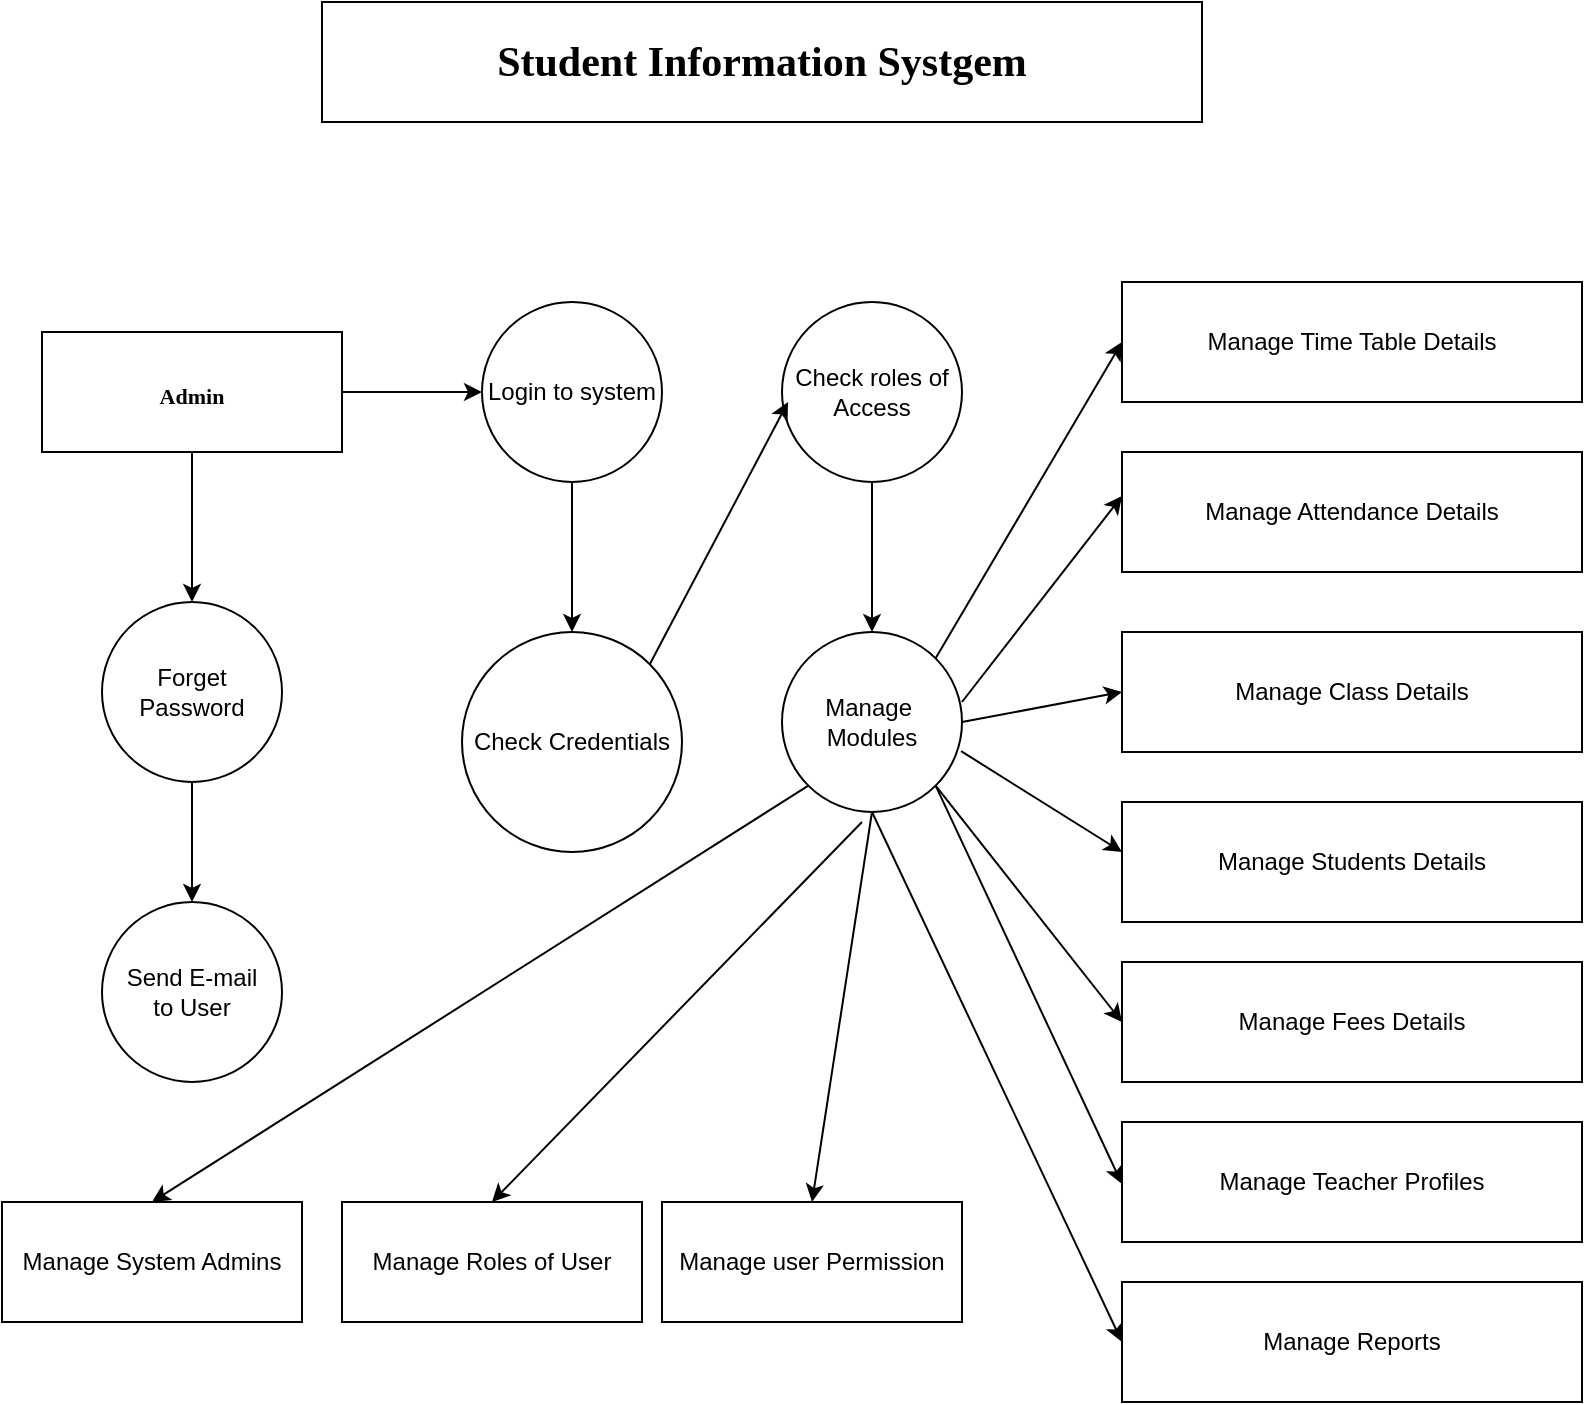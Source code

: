 <mxfile version="28.1.1">
  <diagram name="Page-1" id="TftPY1np0MsakTUMp3C1">
    <mxGraphModel dx="1415" dy="920" grid="1" gridSize="10" guides="1" tooltips="1" connect="1" arrows="1" fold="1" page="1" pageScale="1" pageWidth="850" pageHeight="1100" math="0" shadow="0">
      <root>
        <mxCell id="0" />
        <mxCell id="1" parent="0" />
        <mxCell id="ZvlUYsgylHT-BXOpxZWs-19" value="&lt;h2&gt;&lt;font face=&quot;Lucida Console&quot;&gt;&lt;span style=&quot;font-size: 21px;&quot;&gt;Student Information Systgem&lt;/span&gt;&lt;/font&gt;&lt;/h2&gt;" style="rounded=0;whiteSpace=wrap;html=1;" vertex="1" parent="1">
          <mxGeometry x="200" y="40" width="440" height="60" as="geometry" />
        </mxCell>
        <mxCell id="ZvlUYsgylHT-BXOpxZWs-20" value="Manage&amp;nbsp;&lt;div&gt;Modules&lt;/div&gt;" style="ellipse;whiteSpace=wrap;html=1;aspect=fixed;" vertex="1" parent="1">
          <mxGeometry x="430" y="355" width="90" height="90" as="geometry" />
        </mxCell>
        <mxCell id="ZvlUYsgylHT-BXOpxZWs-21" value="Send E-mail&lt;div&gt;to User&lt;/div&gt;" style="ellipse;whiteSpace=wrap;html=1;aspect=fixed;" vertex="1" parent="1">
          <mxGeometry x="90" y="490" width="90" height="90" as="geometry" />
        </mxCell>
        <mxCell id="ZvlUYsgylHT-BXOpxZWs-40" style="edgeStyle=orthogonalEdgeStyle;rounded=0;orthogonalLoop=1;jettySize=auto;html=1;exitX=0.5;exitY=1;exitDx=0;exitDy=0;entryX=0.5;entryY=0;entryDx=0;entryDy=0;" edge="1" parent="1" source="ZvlUYsgylHT-BXOpxZWs-22" target="ZvlUYsgylHT-BXOpxZWs-21">
          <mxGeometry relative="1" as="geometry" />
        </mxCell>
        <mxCell id="ZvlUYsgylHT-BXOpxZWs-22" value="Forget&lt;div&gt;Password&lt;/div&gt;" style="ellipse;whiteSpace=wrap;html=1;aspect=fixed;" vertex="1" parent="1">
          <mxGeometry x="90" y="340" width="90" height="90" as="geometry" />
        </mxCell>
        <mxCell id="ZvlUYsgylHT-BXOpxZWs-41" style="edgeStyle=orthogonalEdgeStyle;rounded=0;orthogonalLoop=1;jettySize=auto;html=1;exitX=0.5;exitY=1;exitDx=0;exitDy=0;entryX=0.5;entryY=0;entryDx=0;entryDy=0;" edge="1" parent="1" source="ZvlUYsgylHT-BXOpxZWs-23" target="ZvlUYsgylHT-BXOpxZWs-24">
          <mxGeometry relative="1" as="geometry" />
        </mxCell>
        <mxCell id="ZvlUYsgylHT-BXOpxZWs-23" value="Login to system" style="ellipse;whiteSpace=wrap;html=1;aspect=fixed;" vertex="1" parent="1">
          <mxGeometry x="280" y="190" width="90" height="90" as="geometry" />
        </mxCell>
        <mxCell id="ZvlUYsgylHT-BXOpxZWs-24" value="Check Credentials" style="ellipse;whiteSpace=wrap;html=1;aspect=fixed;" vertex="1" parent="1">
          <mxGeometry x="270" y="355" width="110" height="110" as="geometry" />
        </mxCell>
        <mxCell id="ZvlUYsgylHT-BXOpxZWs-43" style="edgeStyle=orthogonalEdgeStyle;rounded=0;orthogonalLoop=1;jettySize=auto;html=1;exitX=0.5;exitY=1;exitDx=0;exitDy=0;entryX=0.5;entryY=0;entryDx=0;entryDy=0;" edge="1" parent="1" source="ZvlUYsgylHT-BXOpxZWs-25" target="ZvlUYsgylHT-BXOpxZWs-20">
          <mxGeometry relative="1" as="geometry" />
        </mxCell>
        <mxCell id="ZvlUYsgylHT-BXOpxZWs-25" value="Check roles of&lt;div&gt;Access&lt;/div&gt;" style="ellipse;whiteSpace=wrap;html=1;aspect=fixed;" vertex="1" parent="1">
          <mxGeometry x="430" y="190" width="90" height="90" as="geometry" />
        </mxCell>
        <mxCell id="ZvlUYsgylHT-BXOpxZWs-26" style="edgeStyle=orthogonalEdgeStyle;rounded=0;orthogonalLoop=1;jettySize=auto;html=1;exitX=0.5;exitY=1;exitDx=0;exitDy=0;" edge="1" parent="1" source="ZvlUYsgylHT-BXOpxZWs-23" target="ZvlUYsgylHT-BXOpxZWs-23">
          <mxGeometry relative="1" as="geometry" />
        </mxCell>
        <mxCell id="ZvlUYsgylHT-BXOpxZWs-38" style="edgeStyle=orthogonalEdgeStyle;rounded=0;orthogonalLoop=1;jettySize=auto;html=1;exitX=1;exitY=0.5;exitDx=0;exitDy=0;entryX=0;entryY=0.5;entryDx=0;entryDy=0;" edge="1" parent="1" source="ZvlUYsgylHT-BXOpxZWs-27" target="ZvlUYsgylHT-BXOpxZWs-23">
          <mxGeometry relative="1" as="geometry" />
        </mxCell>
        <mxCell id="ZvlUYsgylHT-BXOpxZWs-39" style="edgeStyle=orthogonalEdgeStyle;rounded=0;orthogonalLoop=1;jettySize=auto;html=1;exitX=0.5;exitY=1;exitDx=0;exitDy=0;entryX=0.5;entryY=0;entryDx=0;entryDy=0;" edge="1" parent="1" source="ZvlUYsgylHT-BXOpxZWs-27" target="ZvlUYsgylHT-BXOpxZWs-22">
          <mxGeometry relative="1" as="geometry" />
        </mxCell>
        <mxCell id="ZvlUYsgylHT-BXOpxZWs-27" value="&lt;h2&gt;&lt;font face=&quot;Times New Roman&quot;&gt;&lt;span style=&quot;font-size: 11px;&quot;&gt;Admin&lt;/span&gt;&lt;/font&gt;&lt;/h2&gt;" style="rounded=0;whiteSpace=wrap;html=1;" vertex="1" parent="1">
          <mxGeometry x="60" y="205" width="150" height="60" as="geometry" />
        </mxCell>
        <mxCell id="ZvlUYsgylHT-BXOpxZWs-28" value="Manage Fees Details" style="rounded=0;whiteSpace=wrap;html=1;" vertex="1" parent="1">
          <mxGeometry x="600" y="520" width="230" height="60" as="geometry" />
        </mxCell>
        <mxCell id="ZvlUYsgylHT-BXOpxZWs-29" value="Manage Teacher Profiles" style="rounded=0;whiteSpace=wrap;html=1;" vertex="1" parent="1">
          <mxGeometry x="600" y="600" width="230" height="60" as="geometry" />
        </mxCell>
        <mxCell id="ZvlUYsgylHT-BXOpxZWs-30" value="Manage Reports" style="rounded=0;whiteSpace=wrap;html=1;" vertex="1" parent="1">
          <mxGeometry x="600" y="680" width="230" height="60" as="geometry" />
        </mxCell>
        <mxCell id="ZvlUYsgylHT-BXOpxZWs-31" value="Manage Roles of User" style="rounded=0;whiteSpace=wrap;html=1;" vertex="1" parent="1">
          <mxGeometry x="210" y="640" width="150" height="60" as="geometry" />
        </mxCell>
        <mxCell id="ZvlUYsgylHT-BXOpxZWs-32" value="Manage user Permission" style="rounded=0;whiteSpace=wrap;html=1;" vertex="1" parent="1">
          <mxGeometry x="370" y="640" width="150" height="60" as="geometry" />
        </mxCell>
        <mxCell id="ZvlUYsgylHT-BXOpxZWs-33" value="Manage System Admins" style="rounded=0;whiteSpace=wrap;html=1;" vertex="1" parent="1">
          <mxGeometry x="40" y="640" width="150" height="60" as="geometry" />
        </mxCell>
        <mxCell id="ZvlUYsgylHT-BXOpxZWs-34" value="Manage Students Details" style="rounded=0;whiteSpace=wrap;html=1;" vertex="1" parent="1">
          <mxGeometry x="600" y="440" width="230" height="60" as="geometry" />
        </mxCell>
        <mxCell id="ZvlUYsgylHT-BXOpxZWs-35" value="Manage Class Details" style="rounded=0;whiteSpace=wrap;html=1;" vertex="1" parent="1">
          <mxGeometry x="600" y="355" width="230" height="60" as="geometry" />
        </mxCell>
        <mxCell id="ZvlUYsgylHT-BXOpxZWs-36" value="Manage Attendance Details" style="rounded=0;whiteSpace=wrap;html=1;" vertex="1" parent="1">
          <mxGeometry x="600" y="265" width="230" height="60" as="geometry" />
        </mxCell>
        <mxCell id="ZvlUYsgylHT-BXOpxZWs-37" value="Manage Time Table Details" style="rounded=0;whiteSpace=wrap;html=1;" vertex="1" parent="1">
          <mxGeometry x="600" y="180" width="230" height="60" as="geometry" />
        </mxCell>
        <mxCell id="ZvlUYsgylHT-BXOpxZWs-44" value="" style="endArrow=classic;html=1;rounded=0;entryX=0;entryY=0.5;entryDx=0;entryDy=0;exitX=1;exitY=0;exitDx=0;exitDy=0;" edge="1" parent="1" source="ZvlUYsgylHT-BXOpxZWs-20" target="ZvlUYsgylHT-BXOpxZWs-37">
          <mxGeometry width="50" height="50" relative="1" as="geometry">
            <mxPoint x="510" y="355" as="sourcePoint" />
            <mxPoint x="560" y="305" as="targetPoint" />
          </mxGeometry>
        </mxCell>
        <mxCell id="ZvlUYsgylHT-BXOpxZWs-45" value="" style="endArrow=classic;html=1;rounded=0;entryX=0;entryY=0.5;entryDx=0;entryDy=0;" edge="1" parent="1">
          <mxGeometry width="50" height="50" relative="1" as="geometry">
            <mxPoint x="520" y="390" as="sourcePoint" />
            <mxPoint x="600" y="287" as="targetPoint" />
            <Array as="points" />
          </mxGeometry>
        </mxCell>
        <mxCell id="ZvlUYsgylHT-BXOpxZWs-46" value="" style="endArrow=classic;html=1;rounded=0;entryX=0;entryY=0.5;entryDx=0;entryDy=0;exitX=1;exitY=0.5;exitDx=0;exitDy=0;" edge="1" parent="1" source="ZvlUYsgylHT-BXOpxZWs-20" target="ZvlUYsgylHT-BXOpxZWs-35">
          <mxGeometry width="50" height="50" relative="1" as="geometry">
            <mxPoint x="507" y="479" as="sourcePoint" />
            <mxPoint x="600" y="321" as="targetPoint" />
          </mxGeometry>
        </mxCell>
        <mxCell id="ZvlUYsgylHT-BXOpxZWs-47" value="" style="endArrow=classic;html=1;rounded=0;entryX=0;entryY=0.5;entryDx=0;entryDy=0;exitX=0.995;exitY=0.662;exitDx=0;exitDy=0;exitPerimeter=0;" edge="1" parent="1" source="ZvlUYsgylHT-BXOpxZWs-20">
          <mxGeometry width="50" height="50" relative="1" as="geometry">
            <mxPoint x="507" y="623" as="sourcePoint" />
            <mxPoint x="600" y="465" as="targetPoint" />
          </mxGeometry>
        </mxCell>
        <mxCell id="ZvlUYsgylHT-BXOpxZWs-48" value="" style="endArrow=classic;html=1;rounded=0;entryX=0;entryY=0.5;entryDx=0;entryDy=0;exitX=0.5;exitY=1;exitDx=0;exitDy=0;" edge="1" parent="1" source="ZvlUYsgylHT-BXOpxZWs-20">
          <mxGeometry width="50" height="50" relative="1" as="geometry">
            <mxPoint x="507" y="868" as="sourcePoint" />
            <mxPoint x="600" y="710" as="targetPoint" />
          </mxGeometry>
        </mxCell>
        <mxCell id="ZvlUYsgylHT-BXOpxZWs-49" value="" style="endArrow=classic;html=1;rounded=0;entryX=0;entryY=0.5;entryDx=0;entryDy=0;exitX=1;exitY=1;exitDx=0;exitDy=0;" edge="1" parent="1" source="ZvlUYsgylHT-BXOpxZWs-20">
          <mxGeometry width="50" height="50" relative="1" as="geometry">
            <mxPoint x="507" y="789" as="sourcePoint" />
            <mxPoint x="600" y="631" as="targetPoint" />
          </mxGeometry>
        </mxCell>
        <mxCell id="ZvlUYsgylHT-BXOpxZWs-50" value="" style="endArrow=classic;html=1;rounded=0;entryX=0;entryY=0.5;entryDx=0;entryDy=0;exitX=1;exitY=1;exitDx=0;exitDy=0;" edge="1" parent="1" source="ZvlUYsgylHT-BXOpxZWs-20">
          <mxGeometry width="50" height="50" relative="1" as="geometry">
            <mxPoint x="507" y="708" as="sourcePoint" />
            <mxPoint x="600" y="550" as="targetPoint" />
          </mxGeometry>
        </mxCell>
        <mxCell id="ZvlUYsgylHT-BXOpxZWs-51" value="" style="endArrow=classic;html=1;rounded=0;entryX=0;entryY=0.5;entryDx=0;entryDy=0;exitX=1;exitY=0;exitDx=0;exitDy=0;" edge="1" parent="1" source="ZvlUYsgylHT-BXOpxZWs-24">
          <mxGeometry width="50" height="50" relative="1" as="geometry">
            <mxPoint x="340" y="398" as="sourcePoint" />
            <mxPoint x="433" y="240" as="targetPoint" />
          </mxGeometry>
        </mxCell>
        <mxCell id="ZvlUYsgylHT-BXOpxZWs-52" value="" style="endArrow=classic;html=1;rounded=0;entryX=0.5;entryY=0;entryDx=0;entryDy=0;" edge="1" parent="1" target="ZvlUYsgylHT-BXOpxZWs-31">
          <mxGeometry width="50" height="50" relative="1" as="geometry">
            <mxPoint x="470" y="450" as="sourcePoint" />
            <mxPoint x="303" y="410" as="targetPoint" />
          </mxGeometry>
        </mxCell>
        <mxCell id="ZvlUYsgylHT-BXOpxZWs-53" value="" style="endArrow=classic;html=1;rounded=0;entryX=0.5;entryY=0;entryDx=0;entryDy=0;exitX=0.5;exitY=1;exitDx=0;exitDy=0;" edge="1" parent="1" source="ZvlUYsgylHT-BXOpxZWs-20" target="ZvlUYsgylHT-BXOpxZWs-32">
          <mxGeometry width="50" height="50" relative="1" as="geometry">
            <mxPoint x="230" y="558" as="sourcePoint" />
            <mxPoint x="323" y="400" as="targetPoint" />
          </mxGeometry>
        </mxCell>
        <mxCell id="ZvlUYsgylHT-BXOpxZWs-54" value="" style="endArrow=classic;html=1;rounded=0;entryX=0.5;entryY=0;entryDx=0;entryDy=0;exitX=0;exitY=1;exitDx=0;exitDy=0;" edge="1" parent="1" source="ZvlUYsgylHT-BXOpxZWs-20" target="ZvlUYsgylHT-BXOpxZWs-33">
          <mxGeometry width="50" height="50" relative="1" as="geometry">
            <mxPoint x="220" y="568" as="sourcePoint" />
            <mxPoint x="313" y="410" as="targetPoint" />
          </mxGeometry>
        </mxCell>
      </root>
    </mxGraphModel>
  </diagram>
</mxfile>

